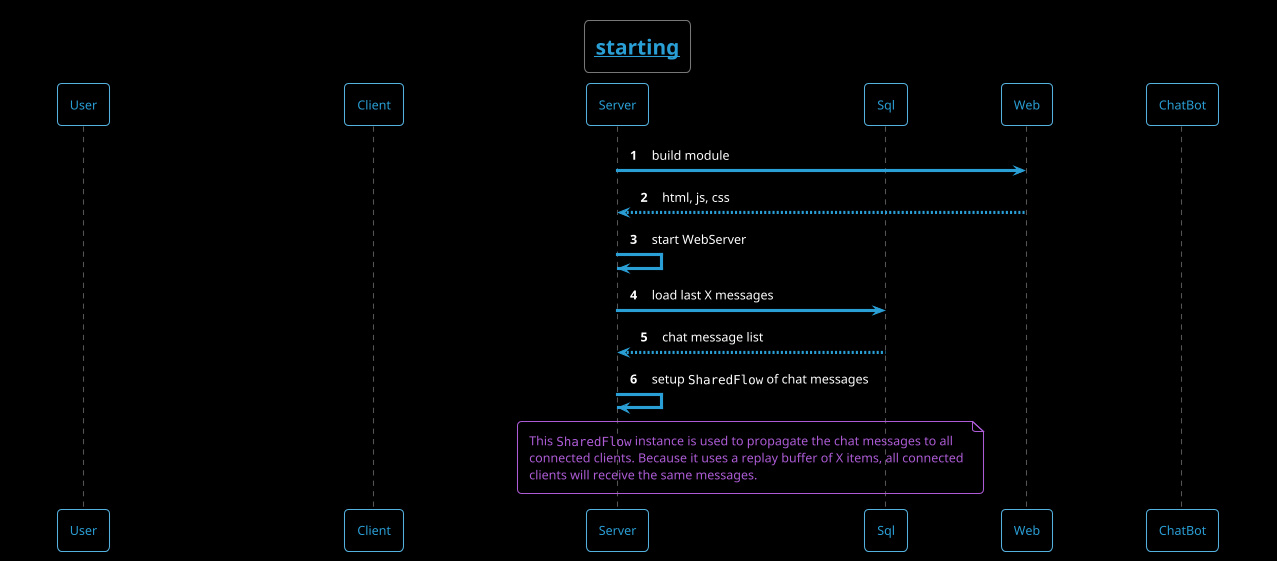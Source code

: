 @startuml
'https://plantuml.com/sequence-diagram

!theme cyborg-outline

autonumber

skinparam backgroundColor #000

title __**starting**__

participant User order 1
participant Client order 2
participant Server order 3
participant Sql order 4
participant Web order 5


Server -> Web: build module
return html, js, css

Server -> Server: start WebServer
Server -> Sql: load last X messages
return chat message list
Server -> Server: setup ""SharedFlow"" of chat messages
note over Server, Sql
This ""SharedFlow"" instance is used to propagate the chat messages to all
connected clients. Because it uses a replay buffer of X items, all connected
clients will receive the same messages.
end note

newpage __**connecting**__

participant User order 1
participant Client order 2
participant Server order 3
participant Sql order 4

User -> Client: browse to __""chat.zieger.dev""__
Client -> Server: request website
return respond landing page

User <- Client: display username\ntextfield and login button
return enter username and\npress login button

Client -> Server ++ : request websocket connection\nand provide username as\nparameter
Server -> Sql: get existing user with same name\nor insert new one
Server <-- Sql: user entity instance

Client <-- Server: accept websocket connection\nand respond with main page
User <-- Client: display message textfield, send button\nand bind websocket input ""Channel""\nto chat message list
Server -> Server: bind webservice output ""Channel""\nto ""SharedFlow""
Server -> Server: sned user joined message\nto ""SharedFlow""
Client <-- Server: send all messages
User <-- Client: display received messages


newpage __**sending new message**__

participant User order 1
participant Client order 2
participant Server order 3
participant Sql order 4
participant ChatBot order 5

User -> Client: Entered message in the textfield and\npressed send button.
Client -> Server: send message
Server -> Server: send message\nto ""SharedFlow""
Server -> Sql: store message
Server -> ChatBot: process message
ChatBot -> ChatBot:
Server -> Client: send message
Client -> User: add new message to list

@enduml